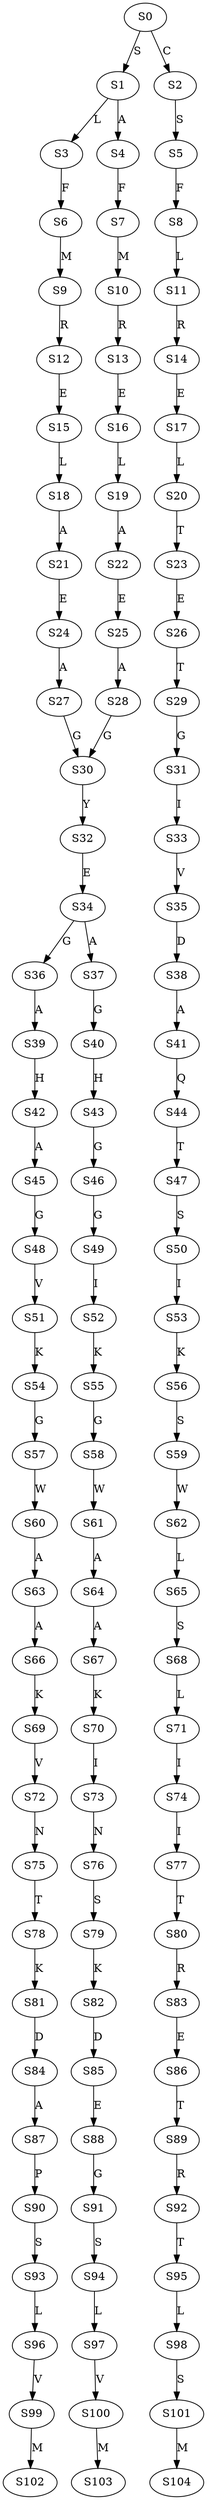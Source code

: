 strict digraph  {
	S0 -> S1 [ label = S ];
	S0 -> S2 [ label = C ];
	S1 -> S3 [ label = L ];
	S1 -> S4 [ label = A ];
	S2 -> S5 [ label = S ];
	S3 -> S6 [ label = F ];
	S4 -> S7 [ label = F ];
	S5 -> S8 [ label = F ];
	S6 -> S9 [ label = M ];
	S7 -> S10 [ label = M ];
	S8 -> S11 [ label = L ];
	S9 -> S12 [ label = R ];
	S10 -> S13 [ label = R ];
	S11 -> S14 [ label = R ];
	S12 -> S15 [ label = E ];
	S13 -> S16 [ label = E ];
	S14 -> S17 [ label = E ];
	S15 -> S18 [ label = L ];
	S16 -> S19 [ label = L ];
	S17 -> S20 [ label = L ];
	S18 -> S21 [ label = A ];
	S19 -> S22 [ label = A ];
	S20 -> S23 [ label = T ];
	S21 -> S24 [ label = E ];
	S22 -> S25 [ label = E ];
	S23 -> S26 [ label = E ];
	S24 -> S27 [ label = A ];
	S25 -> S28 [ label = A ];
	S26 -> S29 [ label = T ];
	S27 -> S30 [ label = G ];
	S28 -> S30 [ label = G ];
	S29 -> S31 [ label = G ];
	S30 -> S32 [ label = Y ];
	S31 -> S33 [ label = I ];
	S32 -> S34 [ label = E ];
	S33 -> S35 [ label = V ];
	S34 -> S36 [ label = G ];
	S34 -> S37 [ label = A ];
	S35 -> S38 [ label = D ];
	S36 -> S39 [ label = A ];
	S37 -> S40 [ label = G ];
	S38 -> S41 [ label = A ];
	S39 -> S42 [ label = H ];
	S40 -> S43 [ label = H ];
	S41 -> S44 [ label = Q ];
	S42 -> S45 [ label = A ];
	S43 -> S46 [ label = G ];
	S44 -> S47 [ label = T ];
	S45 -> S48 [ label = G ];
	S46 -> S49 [ label = G ];
	S47 -> S50 [ label = S ];
	S48 -> S51 [ label = V ];
	S49 -> S52 [ label = I ];
	S50 -> S53 [ label = I ];
	S51 -> S54 [ label = K ];
	S52 -> S55 [ label = K ];
	S53 -> S56 [ label = K ];
	S54 -> S57 [ label = G ];
	S55 -> S58 [ label = G ];
	S56 -> S59 [ label = S ];
	S57 -> S60 [ label = W ];
	S58 -> S61 [ label = W ];
	S59 -> S62 [ label = W ];
	S60 -> S63 [ label = A ];
	S61 -> S64 [ label = A ];
	S62 -> S65 [ label = L ];
	S63 -> S66 [ label = A ];
	S64 -> S67 [ label = A ];
	S65 -> S68 [ label = S ];
	S66 -> S69 [ label = K ];
	S67 -> S70 [ label = K ];
	S68 -> S71 [ label = L ];
	S69 -> S72 [ label = V ];
	S70 -> S73 [ label = I ];
	S71 -> S74 [ label = I ];
	S72 -> S75 [ label = N ];
	S73 -> S76 [ label = N ];
	S74 -> S77 [ label = I ];
	S75 -> S78 [ label = T ];
	S76 -> S79 [ label = S ];
	S77 -> S80 [ label = T ];
	S78 -> S81 [ label = K ];
	S79 -> S82 [ label = K ];
	S80 -> S83 [ label = R ];
	S81 -> S84 [ label = D ];
	S82 -> S85 [ label = D ];
	S83 -> S86 [ label = E ];
	S84 -> S87 [ label = A ];
	S85 -> S88 [ label = E ];
	S86 -> S89 [ label = T ];
	S87 -> S90 [ label = P ];
	S88 -> S91 [ label = G ];
	S89 -> S92 [ label = R ];
	S90 -> S93 [ label = S ];
	S91 -> S94 [ label = S ];
	S92 -> S95 [ label = T ];
	S93 -> S96 [ label = L ];
	S94 -> S97 [ label = L ];
	S95 -> S98 [ label = L ];
	S96 -> S99 [ label = V ];
	S97 -> S100 [ label = V ];
	S98 -> S101 [ label = S ];
	S99 -> S102 [ label = M ];
	S100 -> S103 [ label = M ];
	S101 -> S104 [ label = M ];
}
